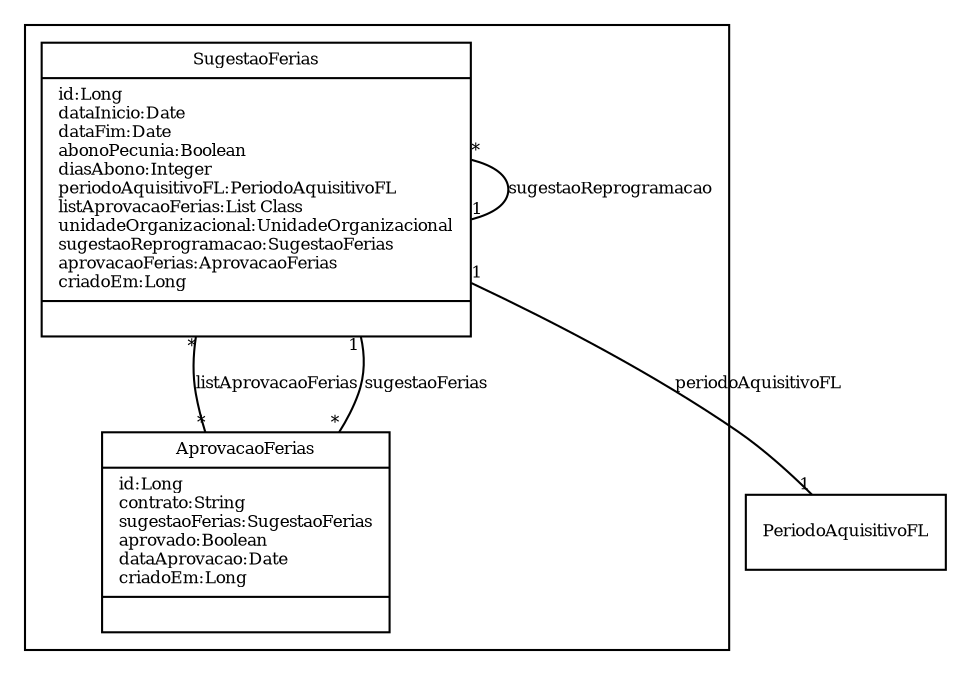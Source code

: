 digraph G{
fontname = "Times-Roman"
fontsize = 8

node [
        fontname = "Times-Roman"
        fontsize = 8
        shape = "record"
]

edge [
        fontname = "Times-Roman"
        fontsize = 8
]

subgraph clusterPROGRAMACAO_DE_FERIAS
{
SugestaoFerias [label = "{SugestaoFerias|id:Long\ldataInicio:Date\ldataFim:Date\labonoPecunia:Boolean\ldiasAbono:Integer\lperiodoAquisitivoFL:PeriodoAquisitivoFL\llistAprovacaoFerias:List Class\lunidadeOrganizacional:UnidadeOrganizacional\lsugestaoReprogramacao:SugestaoFerias\laprovacaoFerias:AprovacaoFerias\lcriadoEm:Long\l|\l}"]
AprovacaoFerias [label = "{AprovacaoFerias|id:Long\lcontrato:String\lsugestaoFerias:SugestaoFerias\laprovado:Boolean\ldataAprovacao:Date\lcriadoEm:Long\l|\l}"]
}
edge [arrowhead = "none" headlabel = "1" taillabel = "1"] SugestaoFerias -> PeriodoAquisitivoFL [label = "periodoAquisitivoFL"]
edge [arrowhead = "none" headlabel = "*" taillabel = "*"] SugestaoFerias -> AprovacaoFerias [label = "listAprovacaoFerias"]
edge [arrowhead = "none" headlabel = "1" taillabel = "*"] SugestaoFerias -> SugestaoFerias [label = "sugestaoReprogramacao"]
edge [arrowhead = "none" headlabel = "1" taillabel = "*"] AprovacaoFerias -> SugestaoFerias [label = "sugestaoFerias"]
}
